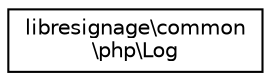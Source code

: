 digraph "Graphical Class Hierarchy"
{
  edge [fontname="Helvetica",fontsize="10",labelfontname="Helvetica",labelfontsize="10"];
  node [fontname="Helvetica",fontsize="10",shape=record];
  rankdir="LR";
  Node0 [label="libresignage\\common\l\\php\\Log",height=0.2,width=0.4,color="black", fillcolor="white", style="filled",URL="$classlibresignage_1_1common_1_1php_1_1Log.html"];
}

